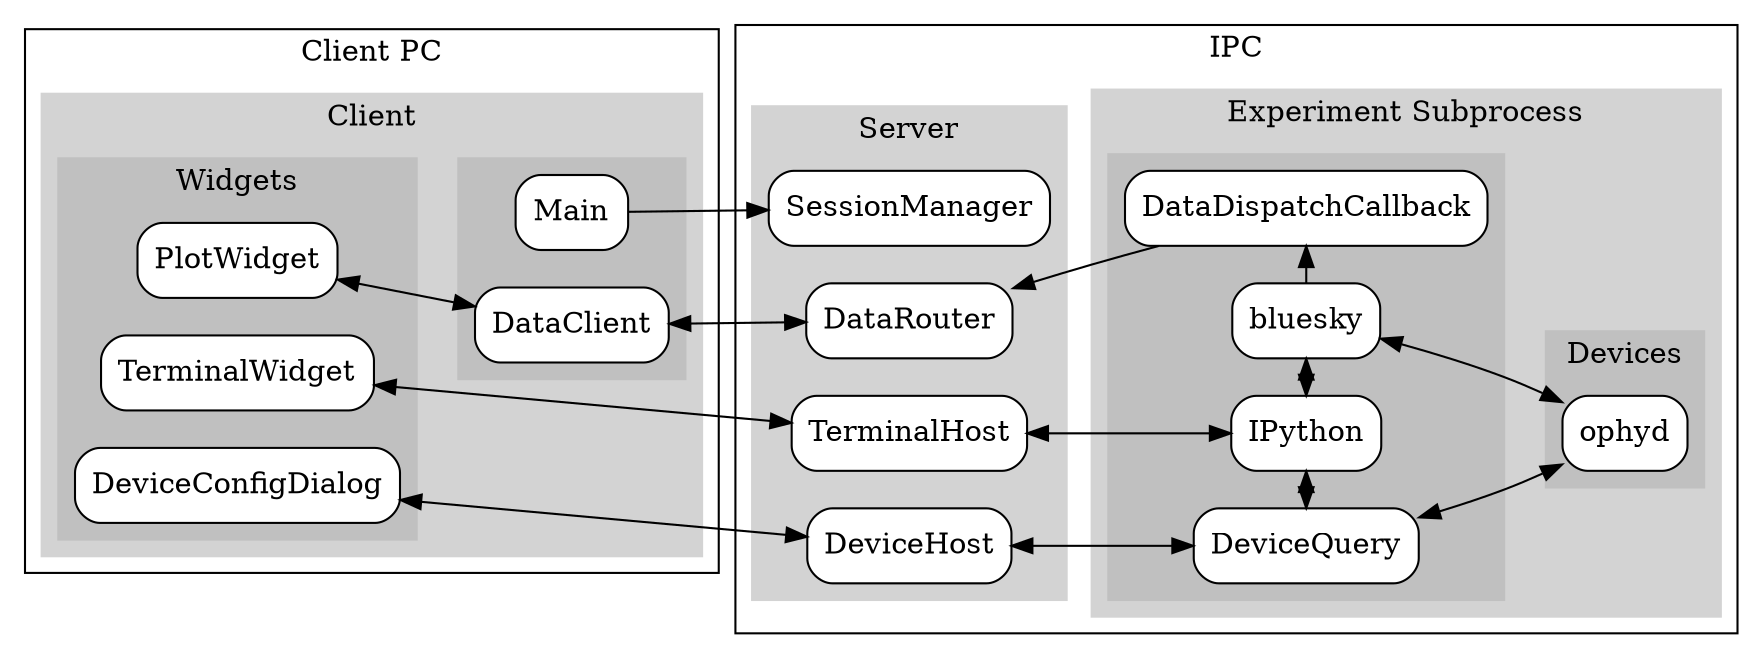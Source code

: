 digraph G {
    center=1;
    rankdir=LR;
    rank=same;
    node [style="rounded,filled",color=black,shape=box,fillcolor=white];

    subgraph cluster00 {
		label = "Client PC";

        subgraph cluster11 {
            style=filled;
            color=lightgrey;
            label="Client"

            subgraph cluster22 {
                style=filled;
                color=grey;
                label = "Widgets";

                TerminalWidget;
                PlotWidget;
                DeviceConfigDialog;
            }

            subgraph cluster23 {
                color=grey;
                label="";

                Main;
                DataClient;
            }
        }
    }

    subgraph cluster01 {
        label = "IPC";

        subgraph cluster20 {
            style=filled;
            color=lightgrey;
            label = "Server";

            SessionManager;
            TerminalHost;
            DataRouter;
            DeviceHost;
        }

        subgraph cluster21{
            style=filled;
            color=lightgrey;
            label = "Experiment Subprocess";

            subgraph cluster31{
                style=filled;
                color=grey;
                label = "";

                IPython;
                bluesky;
                DataDispatchCallback;
                DeviceQuery;

                IPython -> DeviceQuery [dir=both, constraint=false];
                bluesky -> IPython [dir=both, constraint=false];
                bluesky -> DataDispatchCallback [constraint=false];
            }

            subgraph cluster32{
                style=filled;
                color=grey;
                label = "Devices";

                ophyd;
            }

            bluesky -> ophyd [dir=both];
            DeviceQuery -> ophyd [dir=both];
        }
    }

	Main -> SessionManager;
	PlotWidget -> DataClient [dir=both];
	TerminalWidget -> TerminalHost [dir=both];
	TerminalHost -> IPython [dir=both];
	DeviceConfigDialog -> DeviceHost [dir=both];

	DataClient -> DataRouter [dir=both];
	DataDispatchCallback -> DataRouter;
	DeviceHost -> DeviceQuery [dir=both];
}


